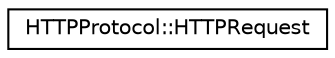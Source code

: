 digraph "Graphical Class Hierarchy"
{
  edge [fontname="Helvetica",fontsize="10",labelfontname="Helvetica",labelfontsize="10"];
  node [fontname="Helvetica",fontsize="10",shape=record];
  rankdir="LR";
  Node0 [label="HTTPProtocol::HTTPRequest",height=0.2,width=0.4,color="black", fillcolor="white", style="filled",URL="$structHTTPProtocol_1_1HTTPRequest.html",tooltip="The request for the current connection. "];
}
